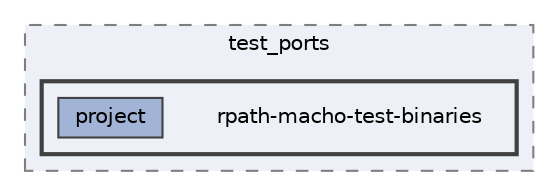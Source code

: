 digraph "external/reflect-cpp/vcpkg/scripts/test_ports/rpath-macho-test-binaries"
{
 // LATEX_PDF_SIZE
  bgcolor="transparent";
  edge [fontname=Helvetica,fontsize=10,labelfontname=Helvetica,labelfontsize=10];
  node [fontname=Helvetica,fontsize=10,shape=box,height=0.2,width=0.4];
  compound=true
  subgraph clusterdir_614319e75e3cb1c2518e03bcc560f01e {
    graph [ bgcolor="#edf0f7", pencolor="grey50", label="test_ports", fontname=Helvetica,fontsize=10 style="filled,dashed", URL="dir_614319e75e3cb1c2518e03bcc560f01e.html",tooltip=""]
  subgraph clusterdir_83a55e5ca1aa9dd3dda46a92e712d992 {
    graph [ bgcolor="#edf0f7", pencolor="grey25", label="", fontname=Helvetica,fontsize=10 style="filled,bold", URL="dir_83a55e5ca1aa9dd3dda46a92e712d992.html",tooltip=""]
    dir_83a55e5ca1aa9dd3dda46a92e712d992 [shape=plaintext, label="rpath-macho-test-binaries"];
  dir_6df4f8a796aef905a74332a53dd4a6a0 [label="project", fillcolor="#a2b4d6", color="grey25", style="filled", URL="dir_6df4f8a796aef905a74332a53dd4a6a0.html",tooltip=""];
  }
  }
}

